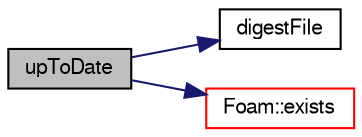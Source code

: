 digraph "upToDate"
{
  bgcolor="transparent";
  edge [fontname="FreeSans",fontsize="10",labelfontname="FreeSans",labelfontsize="10"];
  node [fontname="FreeSans",fontsize="10",shape=record];
  rankdir="LR";
  Node831 [label="upToDate",height=0.2,width=0.4,color="black", fillcolor="grey75", style="filled", fontcolor="black"];
  Node831 -> Node832 [color="midnightblue",fontsize="10",style="solid",fontname="FreeSans"];
  Node832 [label="digestFile",height=0.2,width=0.4,color="black",URL="$a26070.html#ab36c057c7371b515dfd1fce0488581ca",tooltip="Path for SHA1Digest. "];
  Node831 -> Node833 [color="midnightblue",fontsize="10",style="solid",fontname="FreeSans"];
  Node833 [label="Foam::exists",height=0.2,width=0.4,color="red",URL="$a21124.html#a361e3374754d656658e0dc4a8310ce32",tooltip="Does the name exist (as DIRECTORY or FILE) in the file system? "];
}
